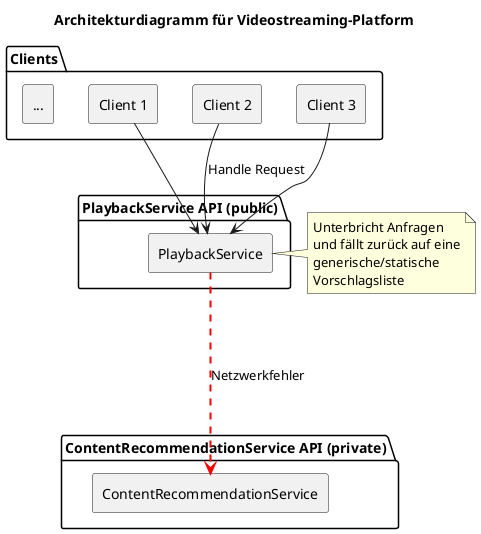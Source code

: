 @startuml
title Architekturdiagramm für Videostreaming-Platform

skinparam componentStyle rectangle
'skinparam linetype ortho

' Abstand zwischen den Paketen erhöhen
skinparam ranksep 70

package "Clients" {
  [Client 1]
  [Client 2]
  [Client 3]
  [...]
}

package "PlaybackService API (public)" as PBS {
  component "PlaybackService" as PS
}

note right
Unterbricht Anfragen
und fällt zurück auf eine
generische/statische
Vorschlagsliste
end note

package "ContentRecommendationService API (private)" as CRS {
  component "ContentRecommendationService" as CS
}

[Client 1] --> PS
[Client 2] --> PS : Handle Request
[Client 3] --> PS

'PS -[#000000]-down-> CS : Handle Request

' Darstellung der Störung
PS ..[#FF0000,dashed,thickness=2]-> CS : Netzwerkfehler

'[Client 1] -down-> PS
'[Client 2] -down-> PS : Handle Request
'[Client 3] -down-> PS
'PS -down-> CS : Handle Request

@enduml
